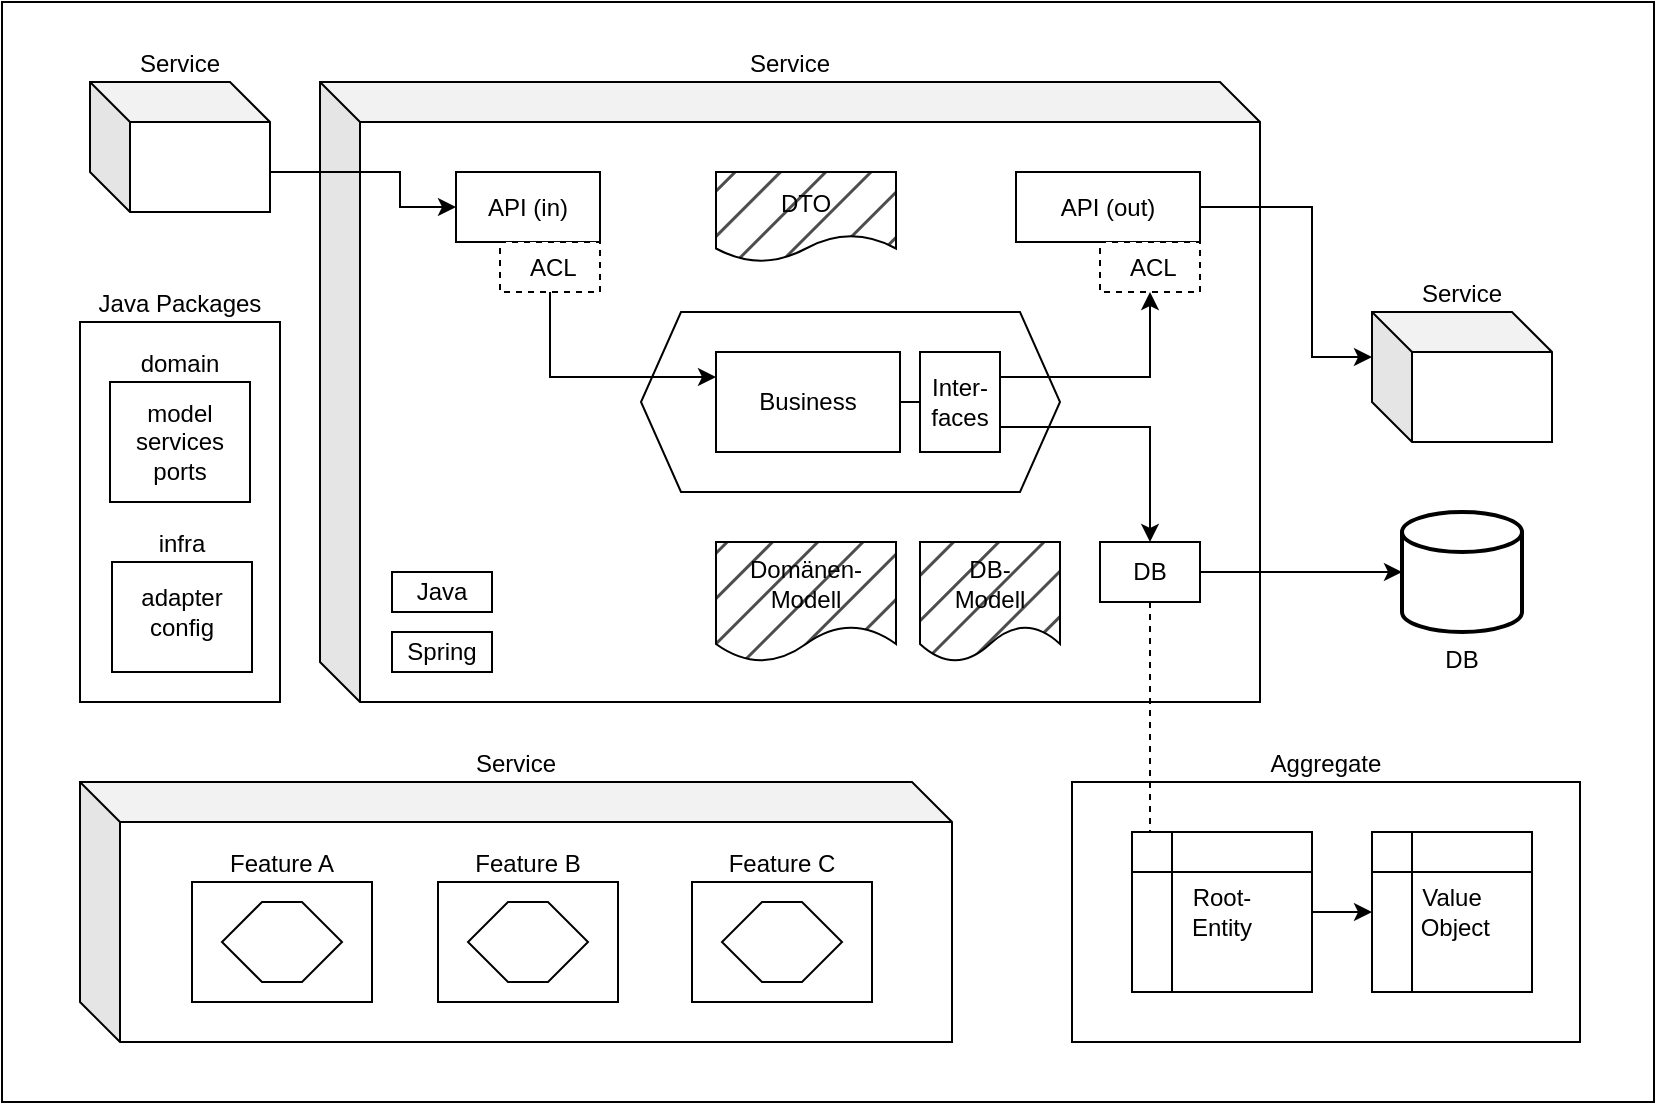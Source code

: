 <mxfile version="27.0.9">
  <diagram name="Seite-1" id="NrbdtOU8l5xmAe7ymhUr">
    <mxGraphModel dx="1276" dy="-35" grid="1" gridSize="10" guides="1" tooltips="1" connect="1" arrows="1" fold="1" page="1" pageScale="1" pageWidth="827" pageHeight="1169" math="0" shadow="0">
      <root>
        <mxCell id="0" />
        <mxCell id="1" parent="0" />
        <mxCell id="uPI_3GQZp_MenPqgiLJ3-1" value="" style="rounded=0;whiteSpace=wrap;html=1;" vertex="1" parent="1">
          <mxGeometry x="1654" y="1170" width="826" height="550" as="geometry" />
        </mxCell>
        <mxCell id="fnIPpPjLjX7mRF6TU0Pl-2" value="Aggregate" style="rounded=0;whiteSpace=wrap;html=1;labelPosition=center;verticalLabelPosition=top;align=center;verticalAlign=bottom;" parent="1" vertex="1">
          <mxGeometry x="2189" y="1560" width="254" height="130" as="geometry" />
        </mxCell>
        <mxCell id="fnIPpPjLjX7mRF6TU0Pl-3" value="Service" style="shape=cube;whiteSpace=wrap;html=1;boundedLbl=1;backgroundOutline=1;darkOpacity=0.05;darkOpacity2=0.1;labelPosition=center;verticalLabelPosition=top;align=center;verticalAlign=bottom;" parent="1" vertex="1">
          <mxGeometry x="1813" y="1210" width="470" height="310" as="geometry" />
        </mxCell>
        <mxCell id="fnIPpPjLjX7mRF6TU0Pl-4" value="" style="shape=hexagon;perimeter=hexagonPerimeter2;whiteSpace=wrap;html=1;fixedSize=1;" parent="1" vertex="1">
          <mxGeometry x="1973.5" y="1325" width="209.5" height="90" as="geometry" />
        </mxCell>
        <mxCell id="fnIPpPjLjX7mRF6TU0Pl-5" value="API (in)" style="rounded=0;whiteSpace=wrap;html=1;labelPosition=center;verticalLabelPosition=middle;align=center;verticalAlign=middle;strokeColor=light-dark(#000000,#FF8000);" parent="1" vertex="1">
          <mxGeometry x="1881" y="1255" width="72" height="35" as="geometry" />
        </mxCell>
        <mxCell id="fnIPpPjLjX7mRF6TU0Pl-6" value="API (out)" style="rounded=0;whiteSpace=wrap;html=1;labelPosition=center;verticalLabelPosition=middle;align=center;verticalAlign=middle;strokeColor=light-dark(#000000,#FF8000);" parent="1" vertex="1">
          <mxGeometry x="2161" y="1255" width="92" height="35" as="geometry" />
        </mxCell>
        <mxCell id="fnIPpPjLjX7mRF6TU0Pl-7" style="edgeStyle=orthogonalEdgeStyle;rounded=0;orthogonalLoop=1;jettySize=auto;html=1;exitX=1;exitY=0.5;exitDx=0;exitDy=0;entryX=0;entryY=0.5;entryDx=0;entryDy=0;endArrow=none;startFill=0;" parent="1" source="fnIPpPjLjX7mRF6TU0Pl-8" target="fnIPpPjLjX7mRF6TU0Pl-19" edge="1">
          <mxGeometry relative="1" as="geometry" />
        </mxCell>
        <mxCell id="fnIPpPjLjX7mRF6TU0Pl-8" value="Business" style="rounded=0;whiteSpace=wrap;html=1;labelPosition=center;verticalLabelPosition=middle;align=center;verticalAlign=middle;strokeColor=light-dark(#000000,#009900);" parent="1" vertex="1">
          <mxGeometry x="2011" y="1345" width="92" height="50" as="geometry" />
        </mxCell>
        <mxCell id="fnIPpPjLjX7mRF6TU0Pl-9" style="edgeStyle=orthogonalEdgeStyle;rounded=0;orthogonalLoop=1;jettySize=auto;html=1;exitX=0.5;exitY=1;exitDx=0;exitDy=0;entryX=0.25;entryY=0;entryDx=0;entryDy=0;endArrow=none;startFill=0;dashed=1;" parent="1" source="fnIPpPjLjX7mRF6TU0Pl-10" target="fnIPpPjLjX7mRF6TU0Pl-30" edge="1">
          <mxGeometry relative="1" as="geometry">
            <Array as="points">
              <mxPoint x="2228" y="1585" />
            </Array>
          </mxGeometry>
        </mxCell>
        <mxCell id="fnIPpPjLjX7mRF6TU0Pl-10" value="DB" style="rounded=0;whiteSpace=wrap;html=1;labelPosition=center;verticalLabelPosition=middle;align=center;verticalAlign=middle;strokeColor=light-dark(#000000,#FF8000);" parent="1" vertex="1">
          <mxGeometry x="2203" y="1440" width="50" height="30" as="geometry" />
        </mxCell>
        <mxCell id="fnIPpPjLjX7mRF6TU0Pl-11" value="Service" style="shape=cube;whiteSpace=wrap;html=1;boundedLbl=1;backgroundOutline=1;darkOpacity=0.05;darkOpacity2=0.1;labelPosition=center;verticalLabelPosition=top;align=center;verticalAlign=bottom;" parent="1" vertex="1">
          <mxGeometry x="2339" y="1325" width="90" height="65" as="geometry" />
        </mxCell>
        <mxCell id="fnIPpPjLjX7mRF6TU0Pl-12" value="DB" style="strokeWidth=2;html=1;shape=mxgraph.flowchart.database;whiteSpace=wrap;labelPosition=center;verticalLabelPosition=bottom;align=center;verticalAlign=top;" parent="1" vertex="1">
          <mxGeometry x="2354" y="1425" width="60" height="60" as="geometry" />
        </mxCell>
        <mxCell id="fnIPpPjLjX7mRF6TU0Pl-13" style="edgeStyle=orthogonalEdgeStyle;rounded=0;orthogonalLoop=1;jettySize=auto;html=1;exitX=1;exitY=0.5;exitDx=0;exitDy=0;entryX=0;entryY=0.5;entryDx=0;entryDy=0;entryPerimeter=0;" parent="1" source="fnIPpPjLjX7mRF6TU0Pl-10" target="fnIPpPjLjX7mRF6TU0Pl-12" edge="1">
          <mxGeometry relative="1" as="geometry" />
        </mxCell>
        <mxCell id="fnIPpPjLjX7mRF6TU0Pl-14" style="edgeStyle=orthogonalEdgeStyle;rounded=0;orthogonalLoop=1;jettySize=auto;html=1;exitX=1;exitY=0.5;exitDx=0;exitDy=0;entryX=0;entryY=0;entryDx=0;entryDy=22.5;entryPerimeter=0;" parent="1" source="fnIPpPjLjX7mRF6TU0Pl-6" target="fnIPpPjLjX7mRF6TU0Pl-11" edge="1">
          <mxGeometry relative="1" as="geometry">
            <Array as="points">
              <mxPoint x="2309" y="1273" />
              <mxPoint x="2309" y="1348" />
            </Array>
          </mxGeometry>
        </mxCell>
        <mxCell id="fnIPpPjLjX7mRF6TU0Pl-15" style="edgeStyle=orthogonalEdgeStyle;rounded=0;orthogonalLoop=1;jettySize=auto;html=1;exitX=0;exitY=0;exitDx=90;exitDy=45;exitPerimeter=0;entryX=0;entryY=0.5;entryDx=0;entryDy=0;" parent="1" source="fnIPpPjLjX7mRF6TU0Pl-16" target="fnIPpPjLjX7mRF6TU0Pl-5" edge="1">
          <mxGeometry relative="1" as="geometry">
            <Array as="points">
              <mxPoint x="1853" y="1255" />
              <mxPoint x="1853" y="1273" />
            </Array>
          </mxGeometry>
        </mxCell>
        <mxCell id="fnIPpPjLjX7mRF6TU0Pl-16" value="Service" style="shape=cube;whiteSpace=wrap;html=1;boundedLbl=1;backgroundOutline=1;darkOpacity=0.05;darkOpacity2=0.1;labelPosition=center;verticalLabelPosition=top;align=center;verticalAlign=bottom;" parent="1" vertex="1">
          <mxGeometry x="1698" y="1210" width="90" height="65" as="geometry" />
        </mxCell>
        <mxCell id="fnIPpPjLjX7mRF6TU0Pl-17" style="edgeStyle=orthogonalEdgeStyle;rounded=0;orthogonalLoop=1;jettySize=auto;html=1;exitX=1;exitY=0.75;exitDx=0;exitDy=0;entryX=0.5;entryY=0;entryDx=0;entryDy=0;" parent="1" source="fnIPpPjLjX7mRF6TU0Pl-19" target="fnIPpPjLjX7mRF6TU0Pl-10" edge="1">
          <mxGeometry relative="1" as="geometry" />
        </mxCell>
        <mxCell id="fnIPpPjLjX7mRF6TU0Pl-18" style="edgeStyle=orthogonalEdgeStyle;rounded=0;orthogonalLoop=1;jettySize=auto;html=1;exitX=1;exitY=0.25;exitDx=0;exitDy=0;" parent="1" source="fnIPpPjLjX7mRF6TU0Pl-19" target="fnIPpPjLjX7mRF6TU0Pl-23" edge="1">
          <mxGeometry relative="1" as="geometry" />
        </mxCell>
        <mxCell id="fnIPpPjLjX7mRF6TU0Pl-19" value="Inter-&lt;div&gt;faces&lt;/div&gt;" style="rounded=0;whiteSpace=wrap;html=1;labelPosition=center;verticalLabelPosition=middle;align=center;verticalAlign=middle;strokeColor=light-dark(#000000,#009900);" parent="1" vertex="1">
          <mxGeometry x="2113" y="1345" width="40" height="50" as="geometry" />
        </mxCell>
        <mxCell id="fnIPpPjLjX7mRF6TU0Pl-20" value="Spring" style="rounded=0;whiteSpace=wrap;html=1;labelPosition=center;verticalLabelPosition=middle;align=center;verticalAlign=middle;strokeColor=light-dark(#000000,#FF8000);" parent="1" vertex="1">
          <mxGeometry x="1849" y="1485" width="50" height="20" as="geometry" />
        </mxCell>
        <mxCell id="fnIPpPjLjX7mRF6TU0Pl-21" value="Java" style="rounded=0;whiteSpace=wrap;html=1;labelPosition=center;verticalLabelPosition=middle;align=center;verticalAlign=middle;strokeColor=light-dark(#000000,#009900);" parent="1" vertex="1">
          <mxGeometry x="1849" y="1455" width="50" height="20" as="geometry" />
        </mxCell>
        <mxCell id="fnIPpPjLjX7mRF6TU0Pl-22" value="Domänen-Modell" style="shape=document;whiteSpace=wrap;html=1;boundedLbl=1;strokeColor=light-dark(#000000,#009900);fillStyle=hatch;fillColor=#4D4D4D;" parent="1" vertex="1">
          <mxGeometry x="2011" y="1440" width="90" height="60" as="geometry" />
        </mxCell>
        <mxCell id="fnIPpPjLjX7mRF6TU0Pl-23" value="&amp;nbsp;&lt;span style=&quot;background-color: transparent; color: light-dark(rgb(0, 0, 0), rgb(255, 255, 255));&quot;&gt;ACL&lt;/span&gt;" style="rounded=0;whiteSpace=wrap;html=1;labelPosition=center;verticalLabelPosition=middle;align=center;verticalAlign=middle;strokeColor=light-dark(#000000,#FF8000);dashed=1;" parent="1" vertex="1">
          <mxGeometry x="2203" y="1290" width="50" height="25" as="geometry" />
        </mxCell>
        <mxCell id="fnIPpPjLjX7mRF6TU0Pl-24" style="edgeStyle=orthogonalEdgeStyle;rounded=0;orthogonalLoop=1;jettySize=auto;html=1;exitX=0.5;exitY=1;exitDx=0;exitDy=0;entryX=0;entryY=0.25;entryDx=0;entryDy=0;" parent="1" source="fnIPpPjLjX7mRF6TU0Pl-25" target="fnIPpPjLjX7mRF6TU0Pl-8" edge="1">
          <mxGeometry relative="1" as="geometry" />
        </mxCell>
        <mxCell id="fnIPpPjLjX7mRF6TU0Pl-25" value="&amp;nbsp;&lt;span style=&quot;background-color: transparent; color: light-dark(rgb(0, 0, 0), rgb(255, 255, 255));&quot;&gt;ACL&lt;/span&gt;" style="rounded=0;whiteSpace=wrap;html=1;labelPosition=center;verticalLabelPosition=middle;align=center;verticalAlign=middle;strokeColor=light-dark(#000000,#FF8000);dashed=1;" parent="1" vertex="1">
          <mxGeometry x="1903" y="1290" width="50" height="25" as="geometry" />
        </mxCell>
        <mxCell id="fnIPpPjLjX7mRF6TU0Pl-26" value="DTO" style="shape=document;whiteSpace=wrap;html=1;boundedLbl=1;strokeColor=light-dark(#000000,#009900);fillStyle=hatch;fillColor=#4D4D4D;" parent="1" vertex="1">
          <mxGeometry x="2011" y="1255" width="90" height="45" as="geometry" />
        </mxCell>
        <mxCell id="fnIPpPjLjX7mRF6TU0Pl-27" value="DB-&lt;div&gt;Modell&lt;/div&gt;" style="shape=document;whiteSpace=wrap;html=1;boundedLbl=1;strokeColor=light-dark(#000000,#FF8000);fillStyle=hatch;fillColor=#4D4D4D;" parent="1" vertex="1">
          <mxGeometry x="2113" y="1440" width="70" height="60" as="geometry" />
        </mxCell>
        <mxCell id="fnIPpPjLjX7mRF6TU0Pl-28" value="Value&lt;div&gt;&amp;nbsp;Object&lt;/div&gt;" style="shape=internalStorage;whiteSpace=wrap;html=1;backgroundOutline=1;" parent="1" vertex="1">
          <mxGeometry x="2339" y="1585" width="80" height="80" as="geometry" />
        </mxCell>
        <mxCell id="fnIPpPjLjX7mRF6TU0Pl-29" style="edgeStyle=orthogonalEdgeStyle;rounded=0;orthogonalLoop=1;jettySize=auto;html=1;exitX=1;exitY=0.5;exitDx=0;exitDy=0;entryX=0;entryY=0.5;entryDx=0;entryDy=0;" parent="1" source="fnIPpPjLjX7mRF6TU0Pl-30" target="fnIPpPjLjX7mRF6TU0Pl-28" edge="1">
          <mxGeometry relative="1" as="geometry" />
        </mxCell>
        <mxCell id="fnIPpPjLjX7mRF6TU0Pl-30" value="&lt;div&gt;Root-&lt;/div&gt;&lt;div&gt;Entity&lt;/div&gt;" style="shape=internalStorage;whiteSpace=wrap;html=1;backgroundOutline=1;" parent="1" vertex="1">
          <mxGeometry x="2219" y="1585" width="90" height="80" as="geometry" />
        </mxCell>
        <mxCell id="fnIPpPjLjX7mRF6TU0Pl-31" value="Service" style="shape=cube;whiteSpace=wrap;html=1;boundedLbl=1;backgroundOutline=1;darkOpacity=0.05;darkOpacity2=0.1;labelPosition=center;verticalLabelPosition=top;align=center;verticalAlign=bottom;" parent="1" vertex="1">
          <mxGeometry x="1693" y="1560" width="436" height="130" as="geometry" />
        </mxCell>
        <mxCell id="fnIPpPjLjX7mRF6TU0Pl-32" value="Feature&amp;nbsp;&lt;span style=&quot;background-color: transparent; color: light-dark(rgb(0, 0, 0), rgb(255, 255, 255));&quot;&gt;B&lt;/span&gt;" style="rounded=0;whiteSpace=wrap;html=1;labelPosition=center;verticalLabelPosition=top;align=center;verticalAlign=bottom;strokeColor=light-dark(#000000,#009900);" parent="1" vertex="1">
          <mxGeometry x="1872" y="1610" width="90" height="60" as="geometry" />
        </mxCell>
        <mxCell id="fnIPpPjLjX7mRF6TU0Pl-33" value="" style="shape=hexagon;perimeter=hexagonPerimeter2;whiteSpace=wrap;html=1;fixedSize=1;" parent="1" vertex="1">
          <mxGeometry x="1887" y="1620" width="60" height="40" as="geometry" />
        </mxCell>
        <mxCell id="fnIPpPjLjX7mRF6TU0Pl-34" value="Feature A" style="rounded=0;whiteSpace=wrap;html=1;labelPosition=center;verticalLabelPosition=top;align=center;verticalAlign=bottom;strokeColor=light-dark(#000000,#009900);" parent="1" vertex="1">
          <mxGeometry x="1749" y="1610" width="90" height="60" as="geometry" />
        </mxCell>
        <mxCell id="fnIPpPjLjX7mRF6TU0Pl-35" value="" style="shape=hexagon;perimeter=hexagonPerimeter2;whiteSpace=wrap;html=1;fixedSize=1;" parent="1" vertex="1">
          <mxGeometry x="1764" y="1620" width="60" height="40" as="geometry" />
        </mxCell>
        <mxCell id="fnIPpPjLjX7mRF6TU0Pl-36" value="Feature C" style="rounded=0;whiteSpace=wrap;html=1;labelPosition=center;verticalLabelPosition=top;align=center;verticalAlign=bottom;strokeColor=light-dark(#000000,#009900);" parent="1" vertex="1">
          <mxGeometry x="1999" y="1610" width="90" height="60" as="geometry" />
        </mxCell>
        <mxCell id="fnIPpPjLjX7mRF6TU0Pl-37" value="" style="shape=hexagon;perimeter=hexagonPerimeter2;whiteSpace=wrap;html=1;fixedSize=1;" parent="1" vertex="1">
          <mxGeometry x="2014" y="1620" width="60" height="40" as="geometry" />
        </mxCell>
        <mxCell id="fnIPpPjLjX7mRF6TU0Pl-38" value="Java Packages" style="rounded=0;whiteSpace=wrap;html=1;labelPosition=center;verticalLabelPosition=top;align=center;verticalAlign=bottom;" parent="1" vertex="1">
          <mxGeometry x="1693" y="1330" width="100" height="190" as="geometry" />
        </mxCell>
        <mxCell id="fnIPpPjLjX7mRF6TU0Pl-39" value="domain" style="rounded=0;whiteSpace=wrap;html=1;labelPosition=center;verticalLabelPosition=top;align=center;verticalAlign=bottom;strokeColor=light-dark(#000000,#009900);" parent="1" vertex="1">
          <mxGeometry x="1708" y="1360" width="70" height="60" as="geometry" />
        </mxCell>
        <mxCell id="fnIPpPjLjX7mRF6TU0Pl-40" value="infra" style="rounded=0;whiteSpace=wrap;html=1;labelPosition=center;verticalLabelPosition=top;align=center;verticalAlign=bottom;strokeColor=light-dark(#000000,#FF8000);" parent="1" vertex="1">
          <mxGeometry x="1709" y="1450" width="70" height="55" as="geometry" />
        </mxCell>
        <mxCell id="fnIPpPjLjX7mRF6TU0Pl-41" value="model&lt;div&gt;services&lt;br&gt;ports&lt;/div&gt;" style="rounded=0;whiteSpace=wrap;html=1;labelPosition=center;verticalLabelPosition=middle;align=center;verticalAlign=middle;strokeColor=none;" parent="1" vertex="1">
          <mxGeometry x="1713" y="1367.5" width="60" height="45" as="geometry" />
        </mxCell>
        <mxCell id="fnIPpPjLjX7mRF6TU0Pl-42" value="adapter&lt;div&gt;config&lt;/div&gt;" style="rounded=0;whiteSpace=wrap;html=1;labelPosition=center;verticalLabelPosition=middle;align=center;verticalAlign=middle;strokeColor=none;" parent="1" vertex="1">
          <mxGeometry x="1714" y="1460" width="60" height="30" as="geometry" />
        </mxCell>
      </root>
    </mxGraphModel>
  </diagram>
</mxfile>
